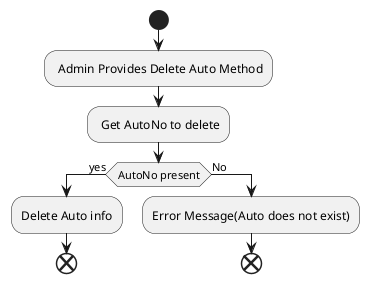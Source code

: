 @startuml

start
   : Admin Provides Delete Auto Method;
   : Get AutoNo to delete;
if (AutoNo present) then (yes)
    :Delete Auto info;
    end;
else (No)
    :Error Message(Auto does not exist);
    end;
endif

@enduml



@startuml
Admin --> CarRentalApp : delete auto
CarRentalApp--> AdminController : deleteCar(@PathVariable Long id)
AdminController --> AdminService : deleteCar(Long id)
AdminService --> CarRepository : deleteCarById(Long id)
@enduml